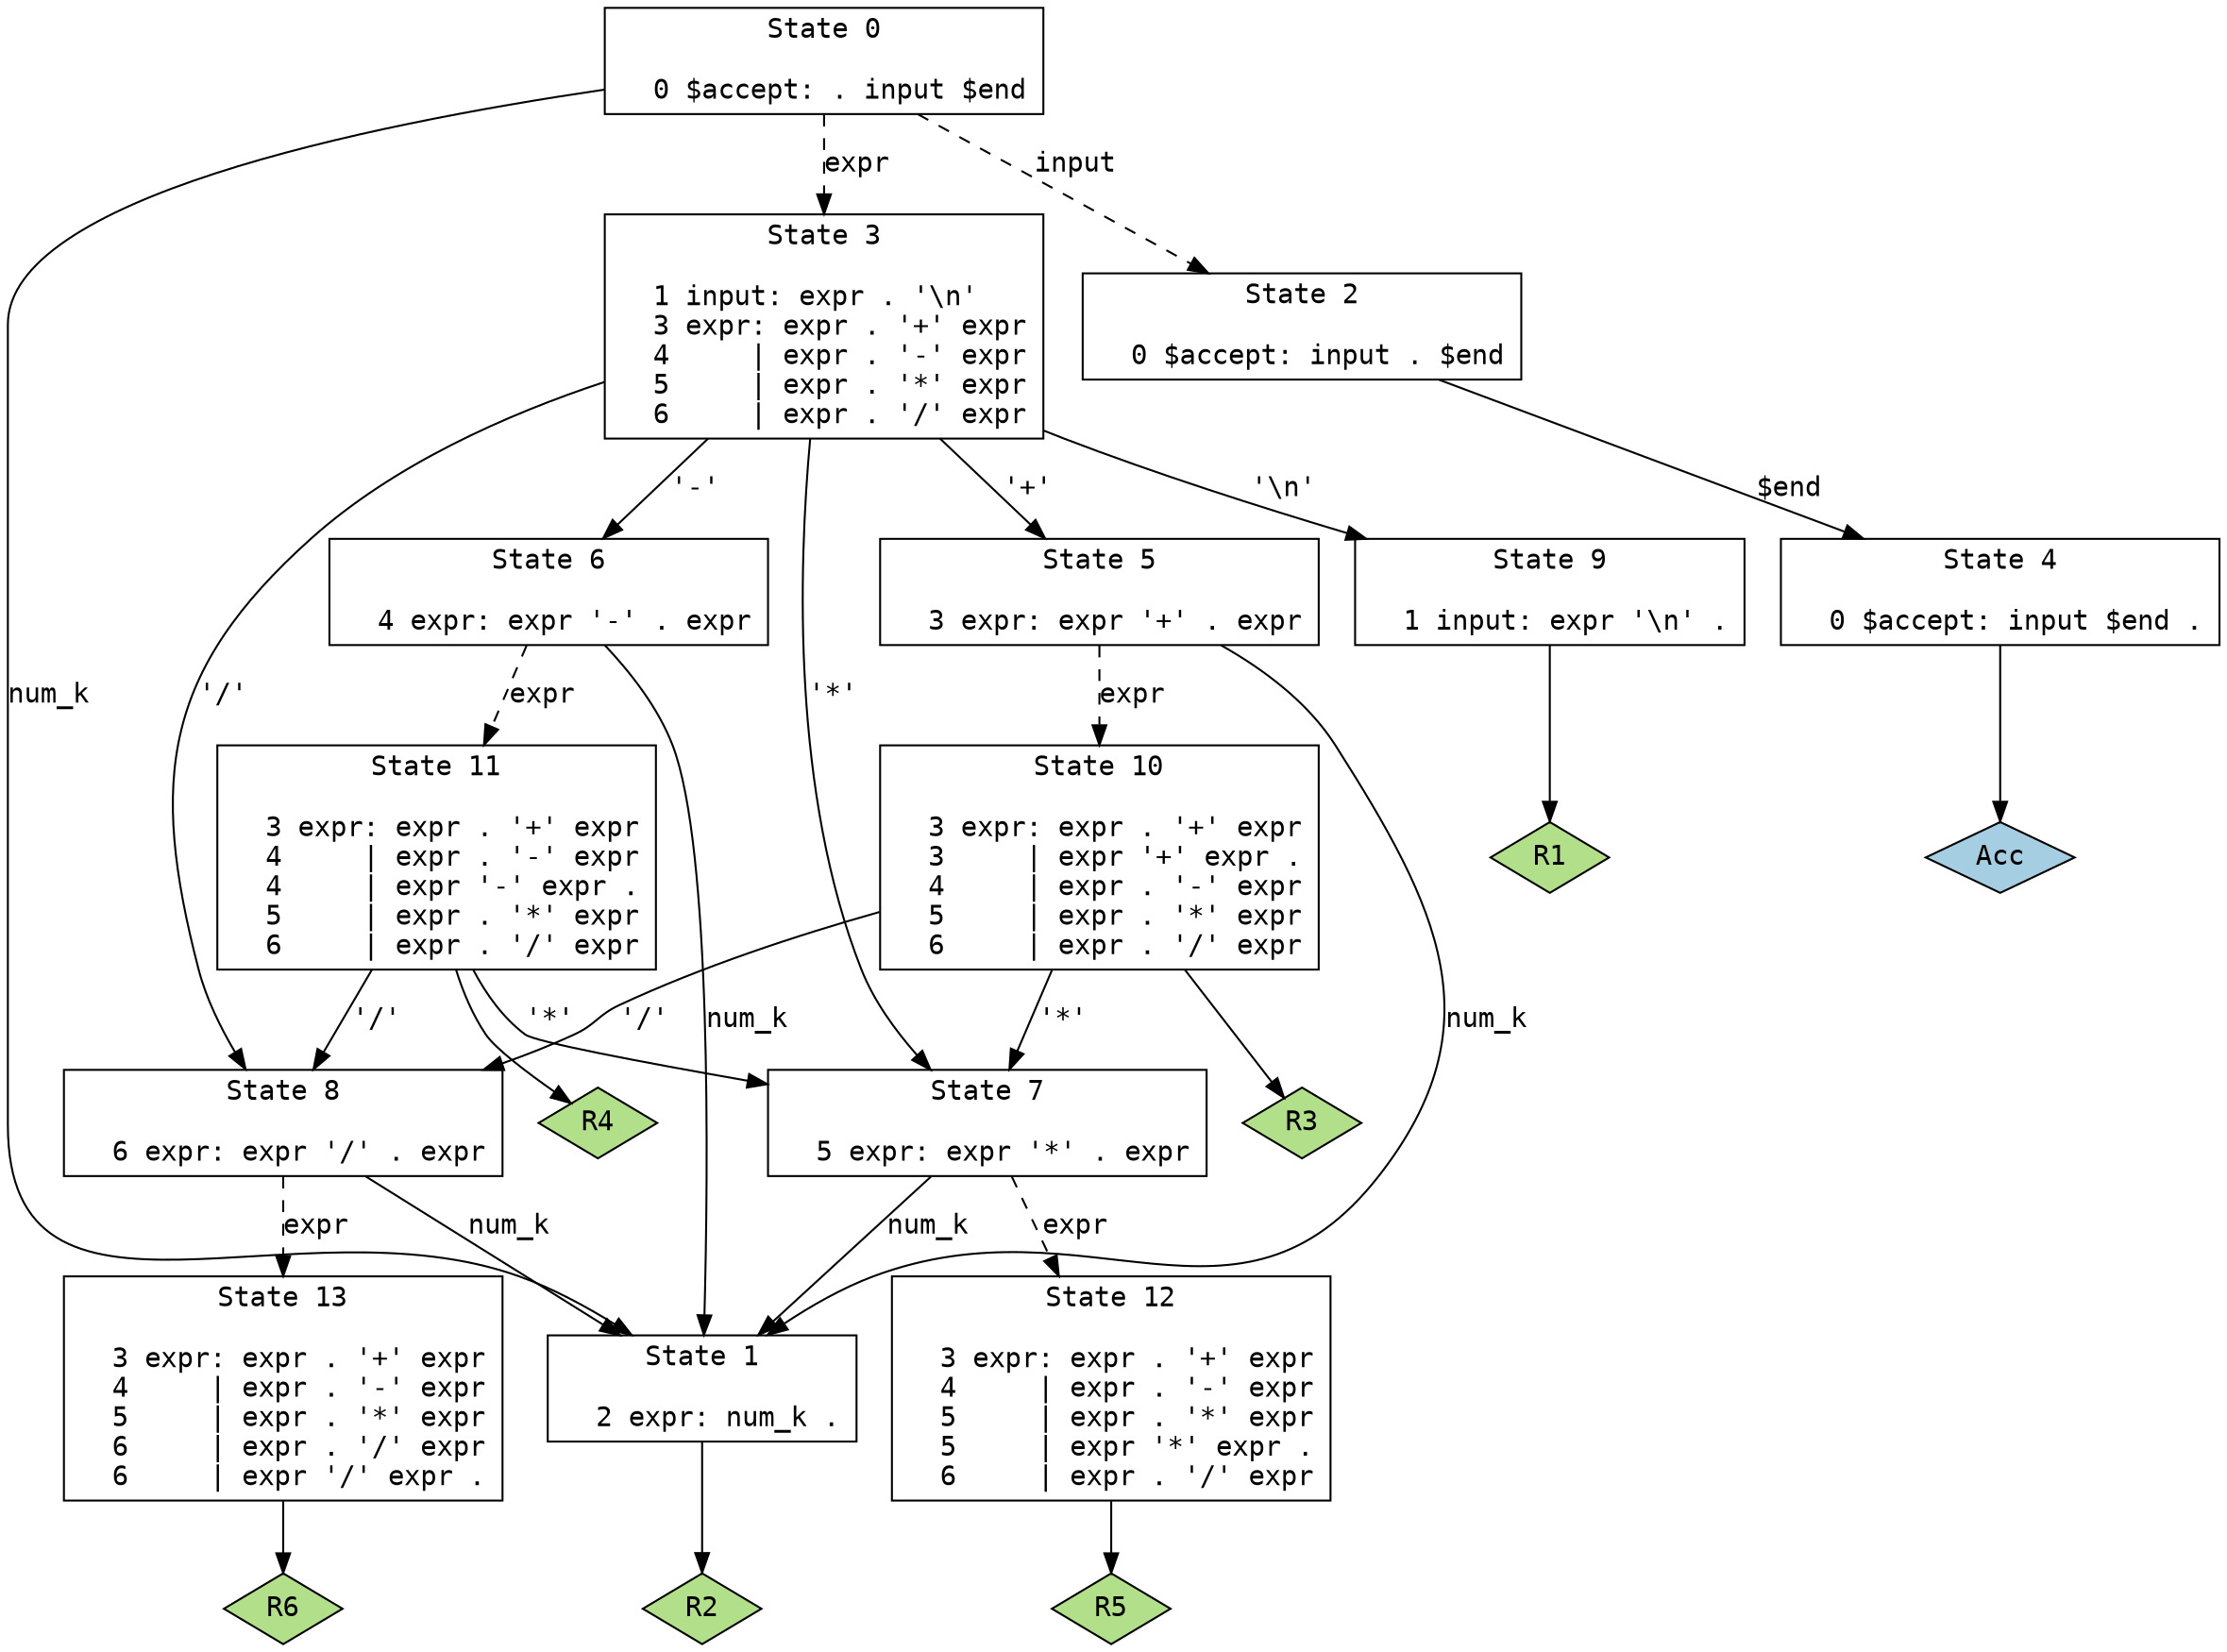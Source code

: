 // Generated by GNU Bison 3.0.4.
// Report bugs to <bug-bison@gnu.org>.
// Home page: <http://www.gnu.org/software/bison/>.

digraph "calc.y"
{
  node [fontname = courier, shape = box, colorscheme = paired6]
  edge [fontname = courier]

  0 [label="State 0\n\l  0 $accept: . input $end\l"]
  0 -> 1 [style=solid label="num_k"]
  0 -> 2 [style=dashed label="input"]
  0 -> 3 [style=dashed label="expr"]
  1 [label="State 1\n\l  2 expr: num_k .\l"]
  1 -> "1R2" [style=solid]
 "1R2" [label="R2", fillcolor=3, shape=diamond, style=filled]
  2 [label="State 2\n\l  0 $accept: input . $end\l"]
  2 -> 4 [style=solid label="$end"]
  3 [label="State 3\n\l  1 input: expr . '\\n'\l  3 expr: expr . '+' expr\l  4     | expr . '-' expr\l  5     | expr . '*' expr\l  6     | expr . '/' expr\l"]
  3 -> 5 [style=solid label="'+'"]
  3 -> 6 [style=solid label="'-'"]
  3 -> 7 [style=solid label="'*'"]
  3 -> 8 [style=solid label="'/'"]
  3 -> 9 [style=solid label="'\\n'"]
  4 [label="State 4\n\l  0 $accept: input $end .\l"]
  4 -> "4R0" [style=solid]
 "4R0" [label="Acc", fillcolor=1, shape=diamond, style=filled]
  5 [label="State 5\n\l  3 expr: expr '+' . expr\l"]
  5 -> 1 [style=solid label="num_k"]
  5 -> 10 [style=dashed label="expr"]
  6 [label="State 6\n\l  4 expr: expr '-' . expr\l"]
  6 -> 1 [style=solid label="num_k"]
  6 -> 11 [style=dashed label="expr"]
  7 [label="State 7\n\l  5 expr: expr '*' . expr\l"]
  7 -> 1 [style=solid label="num_k"]
  7 -> 12 [style=dashed label="expr"]
  8 [label="State 8\n\l  6 expr: expr '/' . expr\l"]
  8 -> 1 [style=solid label="num_k"]
  8 -> 13 [style=dashed label="expr"]
  9 [label="State 9\n\l  1 input: expr '\\n' .\l"]
  9 -> "9R1" [style=solid]
 "9R1" [label="R1", fillcolor=3, shape=diamond, style=filled]
  10 [label="State 10\n\l  3 expr: expr . '+' expr\l  3     | expr '+' expr .\l  4     | expr . '-' expr\l  5     | expr . '*' expr\l  6     | expr . '/' expr\l"]
  10 -> 7 [style=solid label="'*'"]
  10 -> 8 [style=solid label="'/'"]
  10 -> "10R3" [style=solid]
 "10R3" [label="R3", fillcolor=3, shape=diamond, style=filled]
  11 [label="State 11\n\l  3 expr: expr . '+' expr\l  4     | expr . '-' expr\l  4     | expr '-' expr .\l  5     | expr . '*' expr\l  6     | expr . '/' expr\l"]
  11 -> 7 [style=solid label="'*'"]
  11 -> 8 [style=solid label="'/'"]
  11 -> "11R4" [style=solid]
 "11R4" [label="R4", fillcolor=3, shape=diamond, style=filled]
  12 [label="State 12\n\l  3 expr: expr . '+' expr\l  4     | expr . '-' expr\l  5     | expr . '*' expr\l  5     | expr '*' expr .\l  6     | expr . '/' expr\l"]
  12 -> "12R5" [style=solid]
 "12R5" [label="R5", fillcolor=3, shape=diamond, style=filled]
  13 [label="State 13\n\l  3 expr: expr . '+' expr\l  4     | expr . '-' expr\l  5     | expr . '*' expr\l  6     | expr . '/' expr\l  6     | expr '/' expr .\l"]
  13 -> "13R6" [style=solid]
 "13R6" [label="R6", fillcolor=3, shape=diamond, style=filled]
}
